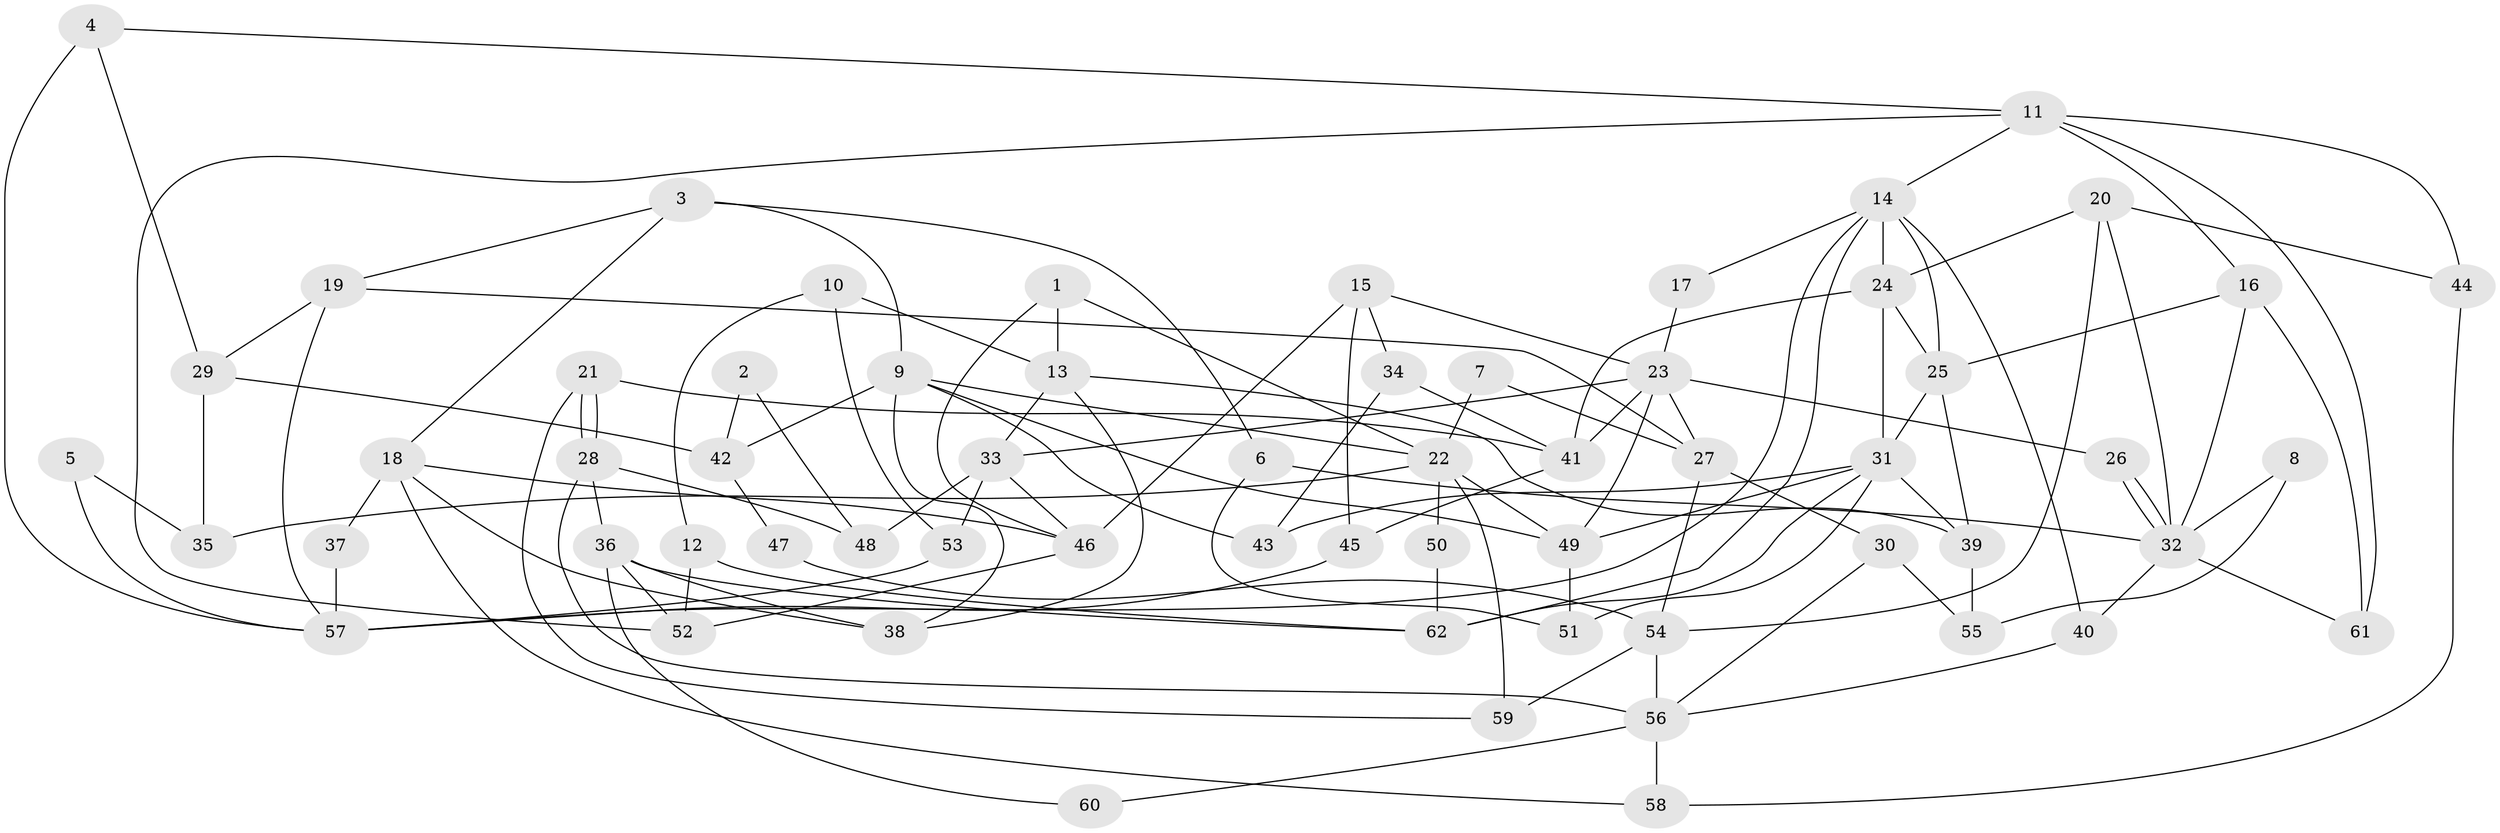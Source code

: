// Generated by graph-tools (version 1.1) at 2025/02/03/09/25 03:02:12]
// undirected, 62 vertices, 124 edges
graph export_dot {
graph [start="1"]
  node [color=gray90,style=filled];
  1;
  2;
  3;
  4;
  5;
  6;
  7;
  8;
  9;
  10;
  11;
  12;
  13;
  14;
  15;
  16;
  17;
  18;
  19;
  20;
  21;
  22;
  23;
  24;
  25;
  26;
  27;
  28;
  29;
  30;
  31;
  32;
  33;
  34;
  35;
  36;
  37;
  38;
  39;
  40;
  41;
  42;
  43;
  44;
  45;
  46;
  47;
  48;
  49;
  50;
  51;
  52;
  53;
  54;
  55;
  56;
  57;
  58;
  59;
  60;
  61;
  62;
  1 -- 46;
  1 -- 22;
  1 -- 13;
  2 -- 42;
  2 -- 48;
  3 -- 6;
  3 -- 18;
  3 -- 9;
  3 -- 19;
  4 -- 11;
  4 -- 57;
  4 -- 29;
  5 -- 57;
  5 -- 35;
  6 -- 32;
  6 -- 51;
  7 -- 22;
  7 -- 27;
  8 -- 55;
  8 -- 32;
  9 -- 38;
  9 -- 22;
  9 -- 42;
  9 -- 43;
  9 -- 49;
  10 -- 13;
  10 -- 53;
  10 -- 12;
  11 -- 61;
  11 -- 14;
  11 -- 16;
  11 -- 44;
  11 -- 52;
  12 -- 62;
  12 -- 52;
  13 -- 39;
  13 -- 33;
  13 -- 38;
  14 -- 25;
  14 -- 24;
  14 -- 17;
  14 -- 40;
  14 -- 57;
  14 -- 62;
  15 -- 23;
  15 -- 45;
  15 -- 34;
  15 -- 46;
  16 -- 32;
  16 -- 25;
  16 -- 61;
  17 -- 23;
  18 -- 46;
  18 -- 38;
  18 -- 37;
  18 -- 58;
  19 -- 27;
  19 -- 29;
  19 -- 57;
  20 -- 24;
  20 -- 44;
  20 -- 32;
  20 -- 54;
  21 -- 28;
  21 -- 28;
  21 -- 59;
  21 -- 41;
  22 -- 49;
  22 -- 35;
  22 -- 50;
  22 -- 59;
  23 -- 33;
  23 -- 49;
  23 -- 26;
  23 -- 27;
  23 -- 41;
  24 -- 41;
  24 -- 25;
  24 -- 31;
  25 -- 31;
  25 -- 39;
  26 -- 32;
  26 -- 32;
  27 -- 54;
  27 -- 30;
  28 -- 36;
  28 -- 48;
  28 -- 56;
  29 -- 35;
  29 -- 42;
  30 -- 56;
  30 -- 55;
  31 -- 43;
  31 -- 39;
  31 -- 49;
  31 -- 51;
  31 -- 62;
  32 -- 40;
  32 -- 61;
  33 -- 46;
  33 -- 48;
  33 -- 53;
  34 -- 41;
  34 -- 43;
  36 -- 52;
  36 -- 62;
  36 -- 38;
  36 -- 60;
  37 -- 57;
  39 -- 55;
  40 -- 56;
  41 -- 45;
  42 -- 47;
  44 -- 58;
  45 -- 57;
  46 -- 52;
  47 -- 54;
  49 -- 51;
  50 -- 62;
  53 -- 57;
  54 -- 56;
  54 -- 59;
  56 -- 58;
  56 -- 60;
}

